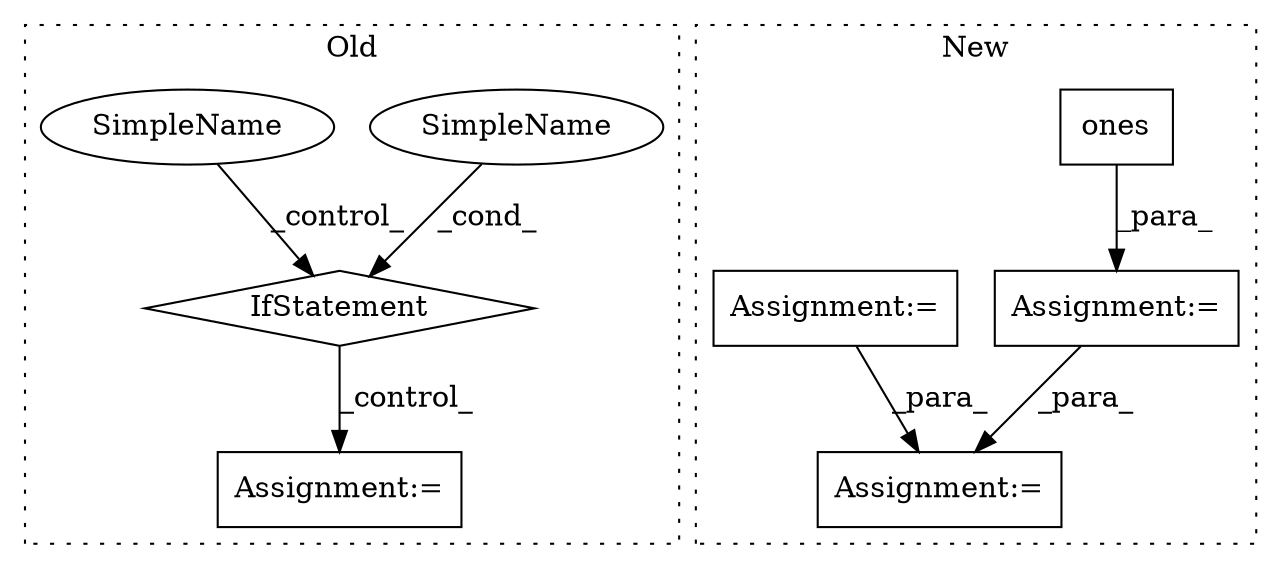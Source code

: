 digraph G {
subgraph cluster0 {
1 [label="IfStatement" a="25" s="9519,9605" l="10,3" shape="diamond"];
4 [label="Assignment:=" a="7" s="9684" l="1" shape="box"];
5 [label="SimpleName" a="42" s="" l="" shape="ellipse"];
8 [label="SimpleName" a="42" s="" l="" shape="ellipse"];
label = "Old";
style="dotted";
}
subgraph cluster1 {
2 [label="ones" a="32" s="9653,9692" l="12,2" shape="box"];
3 [label="Assignment:=" a="7" s="9780" l="1" shape="box"];
6 [label="Assignment:=" a="7" s="9450" l="1" shape="box"];
7 [label="Assignment:=" a="7" s="9652" l="1" shape="box"];
label = "New";
style="dotted";
}
1 -> 4 [label="_control_"];
2 -> 7 [label="_para_"];
5 -> 1 [label="_cond_"];
6 -> 3 [label="_para_"];
7 -> 3 [label="_para_"];
8 -> 1 [label="_control_"];
}